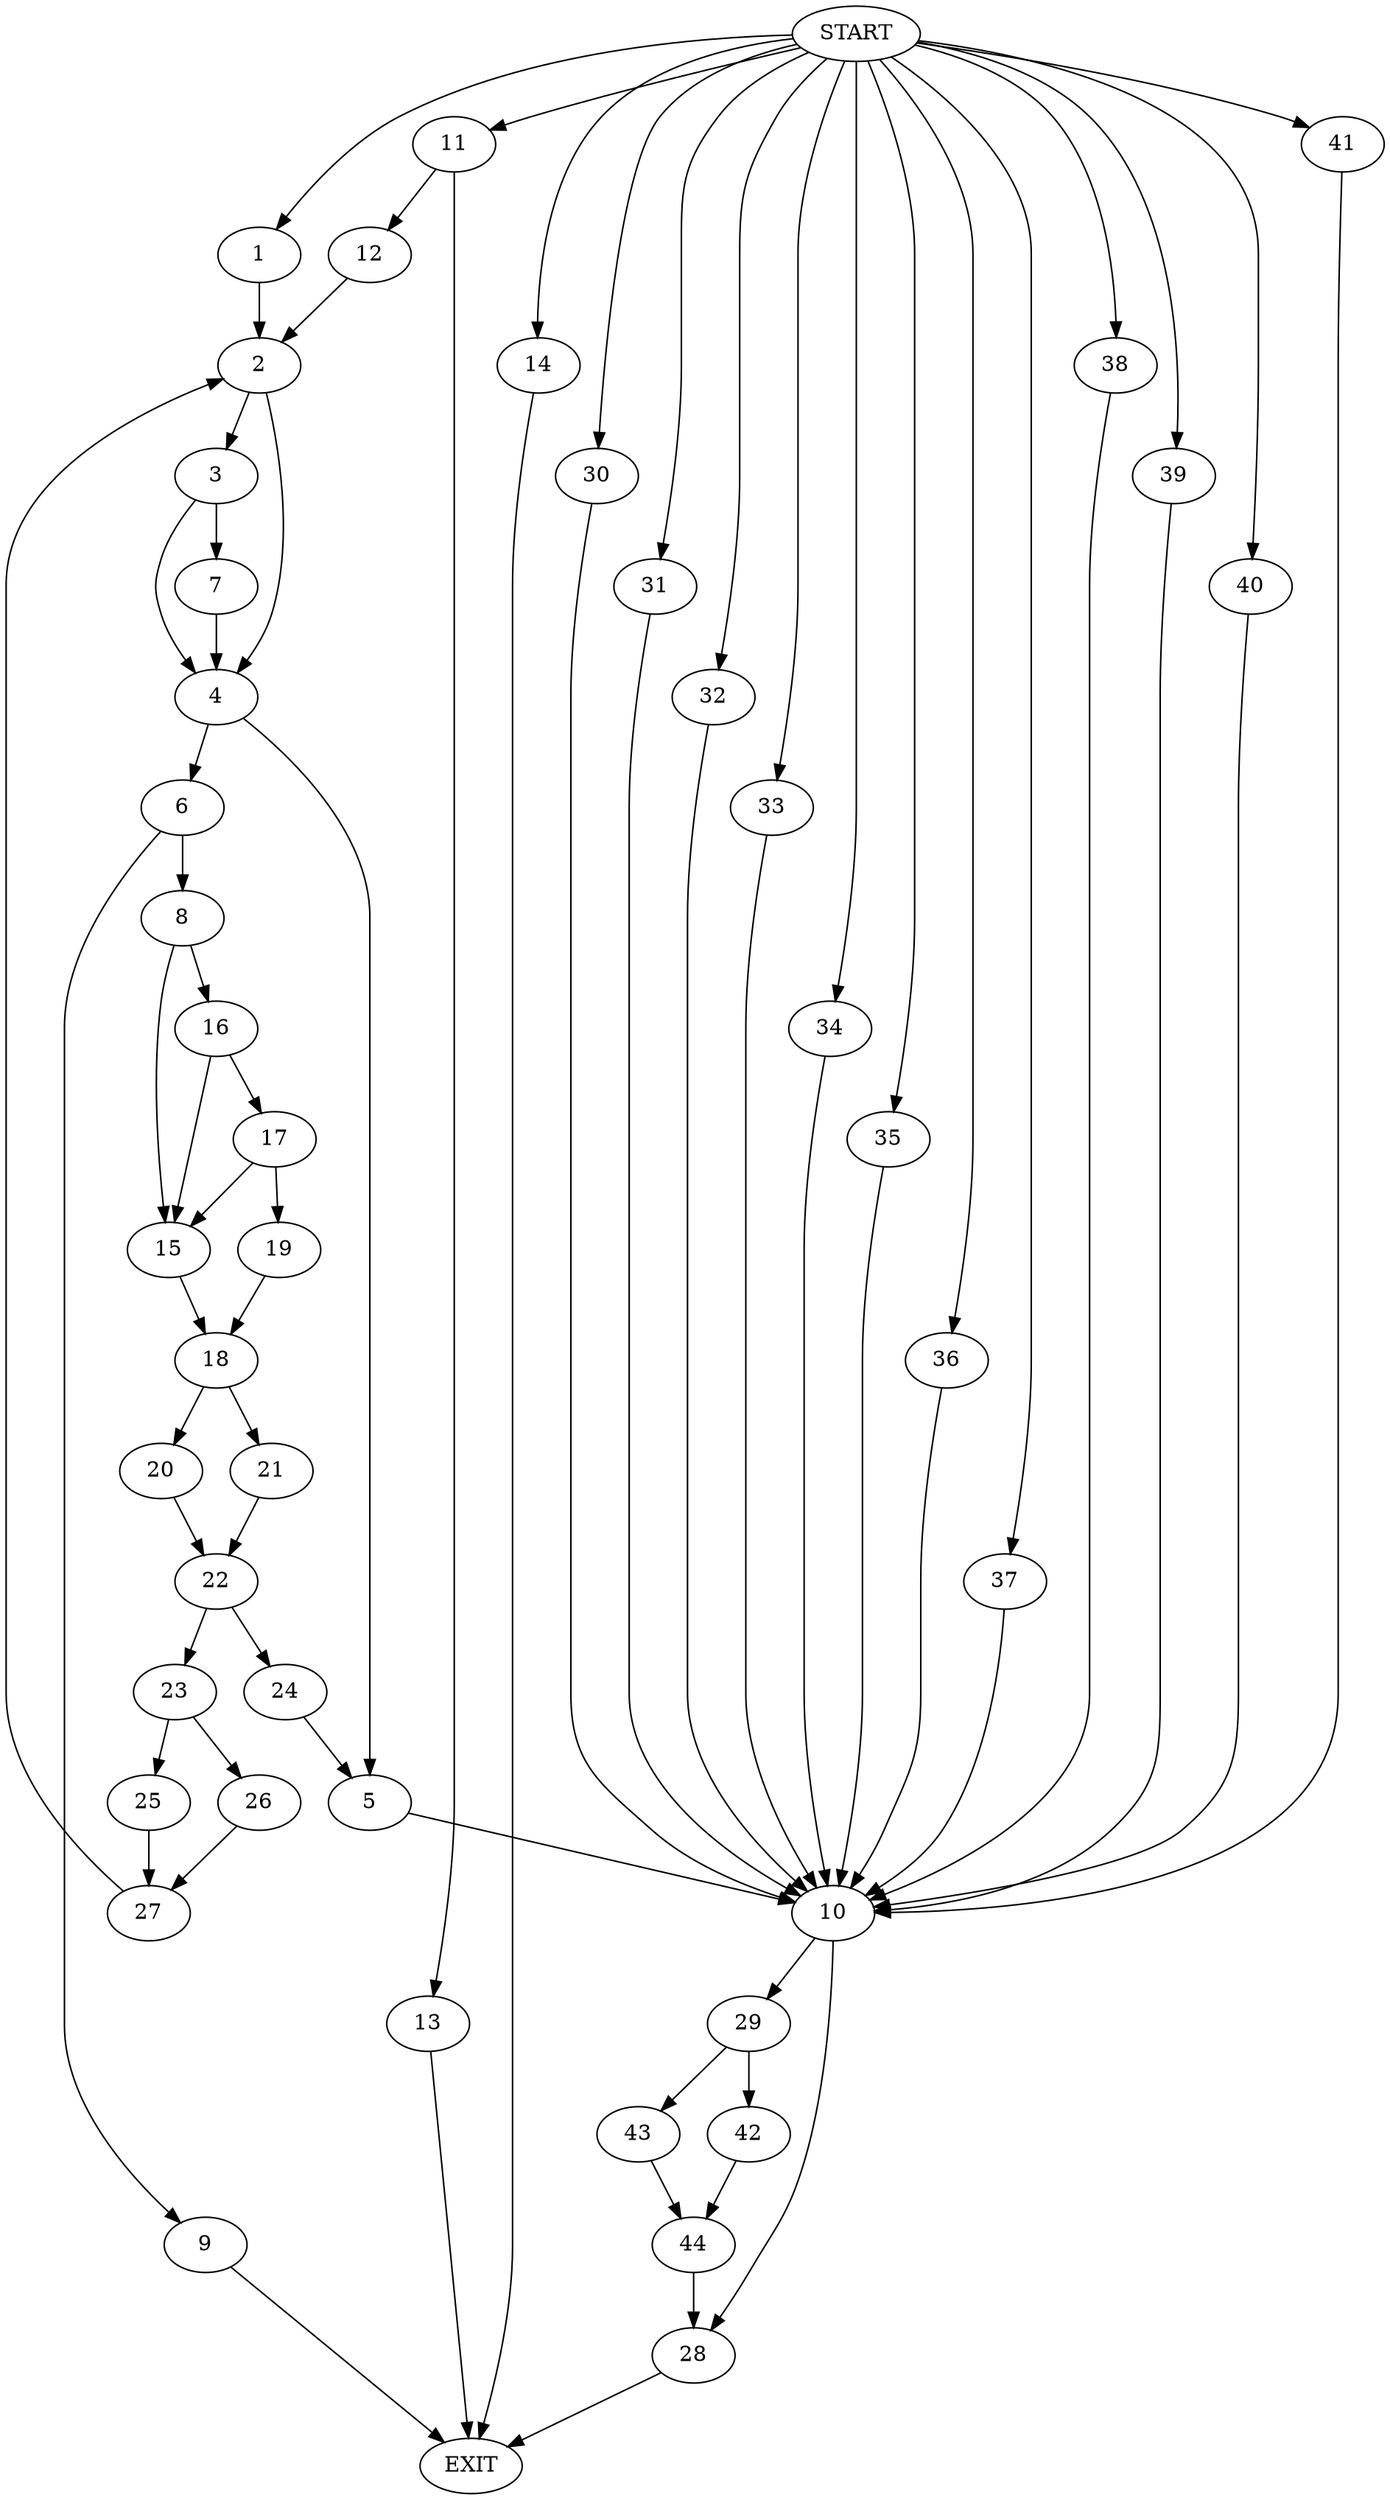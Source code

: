 digraph {
0 [label="START"]
45 [label="EXIT"]
0 -> 1
1 -> 2
2 -> 3
2 -> 4
4 -> 5
4 -> 6
3 -> 7
3 -> 4
7 -> 4
6 -> 8
6 -> 9
5 -> 10
0 -> 11
11 -> 12
11 -> 13
13 -> 45
12 -> 2
0 -> 14
14 -> 45
9 -> 45
8 -> 15
8 -> 16
16 -> 17
16 -> 15
15 -> 18
17 -> 19
17 -> 15
19 -> 18
18 -> 20
18 -> 21
20 -> 22
21 -> 22
22 -> 23
22 -> 24
24 -> 5
23 -> 25
23 -> 26
26 -> 27
25 -> 27
27 -> 2
10 -> 28
10 -> 29
0 -> 30
30 -> 10
0 -> 31
31 -> 10
0 -> 32
32 -> 10
0 -> 33
33 -> 10
0 -> 34
34 -> 10
0 -> 35
35 -> 10
0 -> 36
36 -> 10
0 -> 37
37 -> 10
0 -> 38
38 -> 10
0 -> 39
39 -> 10
0 -> 40
40 -> 10
0 -> 41
41 -> 10
28 -> 45
29 -> 42
29 -> 43
43 -> 44
42 -> 44
44 -> 28
}
